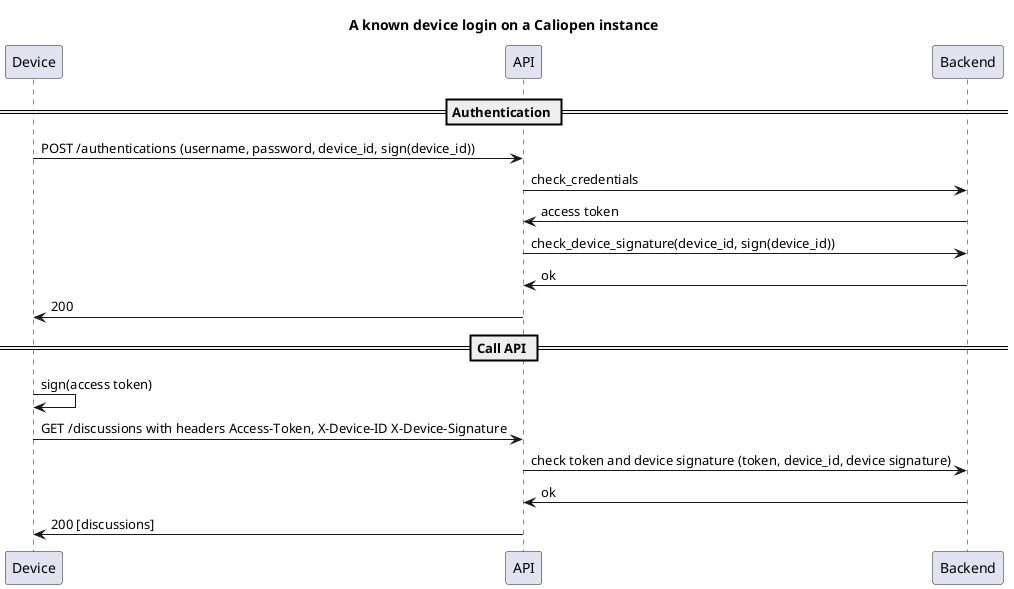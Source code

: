 @startuml

title A known device login on a Caliopen instance

== Authentication ==
Device -> API: POST /authentications (username, password, device_id, sign(device_id))
API -> Backend: check_credentials
Backend -> API: access token
API -> Backend: check_device_signature(device_id, sign(device_id))
Backend -> API: ok
API -> Device: 200

== Call API ==
Device -> Device: sign(access token)
Device -> API: GET /discussions with headers Access-Token, X-Device-ID X-Device-Signature
API -> Backend: check token and device signature (token, device_id, device signature)
Backend -> API: ok
API -> Device: 200 [discussions]

@enduml
